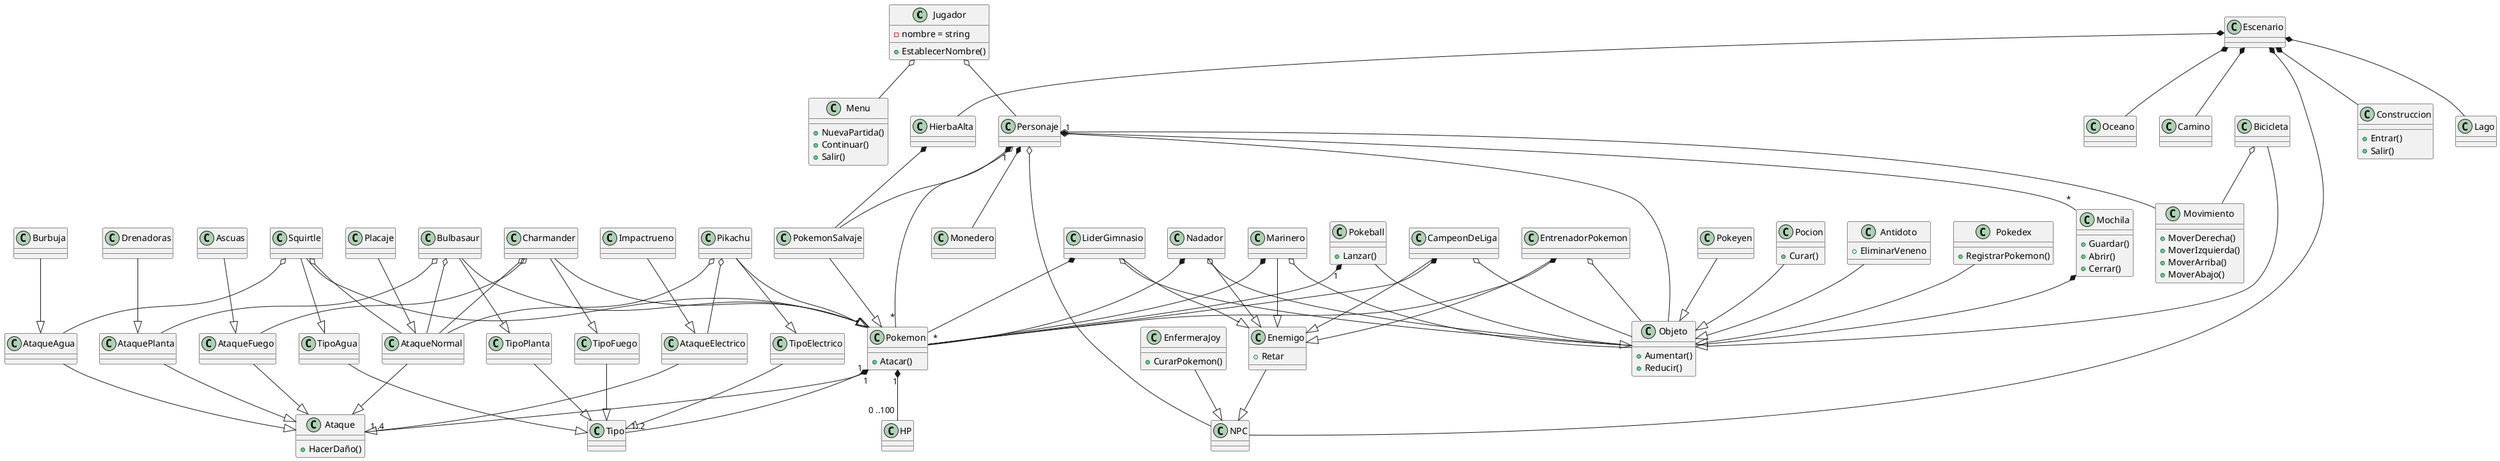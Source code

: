 @startuml
Class Jugador{
    - nombre = string
    + EstablecerNombre()
}
class Personaje
Class Movimiento{
    + MoverDerecha()
    + MoverIzquierda()
    + MoverArriba()
    + MoverAbajo()
}
Class Menu{
    +NuevaPartida()
    +Continuar()
    +Salir()
}
Class Pokemon{
    + Atacar()
}
Class Pokeyen
Class Tipo
Class TipoFuego
class TipoAgua 
class TipoElectrico
class TipoPlanta
Class Objeto{
    + Aumentar()
    + Reducir()
}
Class Pokeball{
    + Lanzar()
}
Class Charmander
Class Pikachu
class Squirtle
class Bulbasaur
Class Pocion{
    + Curar()
}
class Bicicleta
Class Antidoto{
    + EliminarVeneno
}
class Pokedex{
    + RegistrarPokemon()
}
class Ataque{
    + HacerDaño()
}
Class AtaqueElectrico
Class AtaqueFuego
Class AtaquePlanta
Class AtaqueAgua
Class AtaqueNormal
class Mochila{
    + Guardar()
    + Abrir()
    + Cerrar()
}
class Monedero
class Ascuas
class Drenadoras
class Impactrueno
class Burbuja
Class Placaje
Class PokemonSalvaje
Class EntrenadorPokemon
Class LiderGimnasio
Class Nadador
Class Marinero
Class CampeonDeLiga
Class NPC
Class HP
Class EnfermeraJoy{
    + CurarPokemon()
}
Class Enemigo{
    + Retar
}
Class Escenario
class HierbaAlta
Class Camino 
Class Construccion{
    +Entrar()
    +Salir()
}
Class Lago 
Class Oceano

Jugador o-- Menu
Jugador o-- Personaje
Personaje o-- Movimiento
Bicicleta o-- Movimiento
Enemigo --|> NPC

Escenario *-- HierbaAlta
Escenario *-- Camino
Escenario *-- Construccion
Escenario *-- Lago
Escenario *-- Oceano
Escenario *-- NPC

HierbaAlta *-- PokemonSalvaje

Pikachu --|> Pokemon
Pikachu --|> TipoElectrico
Pikachu o-- AtaqueElectrico
Pikachu o-- AtaqueNormal

Charmander --|> Pokemon
Charmander --|> TipoFuego
Charmander o-- AtaqueFuego
Charmander o-- AtaqueNormal

Squirtle --|> Pokemon
Squirtle --|> TipoAgua
Squirtle o-- AtaqueAgua
Squirtle o-- AtaqueNormal

Bulbasaur --|> Pokemon
Bulbasaur --|> TipoPlanta
Bulbasaur o-- AtaquePlanta
Bulbasaur o-- AtaqueNormal

TipoFuego --|> Tipo
TipoAgua --|> Tipo
TipoPlanta --|> Tipo
TipoElectrico --|> Tipo

Pocion --|> Objeto
Pokeball --|> Objeto
Antidoto --|> Objeto
Bicicleta --|> Objeto
Pokedex --|> Objeto
Pokeyen --|> Objeto

Personaje "1" *-- "*" Mochila
Personaje *-- Monedero
Personaje "1" *-- "*" Pokemon
Personaje o-- Objeto
Personaje o-- PokemonSalvaje
Personaje o-- NPC

Mochila *-- Objeto

Pokeball "1" *-- "*" Pokemon

Pokemon "1" *-- "1..2" Tipo
Pokemon "1" *-- "0 ..100" HP
Pokemon "1" *-- "1..4" Ataque

AtaqueAgua --|> Ataque
AtaqueElectrico --|> Ataque
AtaqueFuego --|> Ataque
AtaquePlanta --|> Ataque
AtaqueNormal --|> Ataque

Burbuja --|> AtaqueAgua
Ascuas --|> AtaqueFuego
Drenadoras --|> AtaquePlanta
Impactrueno --|> AtaqueElectrico
Placaje --|> AtaqueNormal

PokemonSalvaje --|>Pokemon

EntrenadorPokemon --|> Enemigo
EntrenadorPokemon *-- Pokemon
EntrenadorPokemon o-- Objeto

LiderGimnasio --|> Enemigo
LiderGimnasio *-- Pokemon
LiderGimnasio o-- Objeto

Nadador --|> Enemigo
Nadador *-- Pokemon
Nadador o-- Objeto

Marinero --|> Enemigo
Marinero *-- Pokemon
Marinero o-- Objeto

CampeonDeLiga --|> Enemigo
CampeonDeLiga *-- Pokemon
CampeonDeLiga o-- Objeto

EnfermeraJoy --|> NPC
@enduml